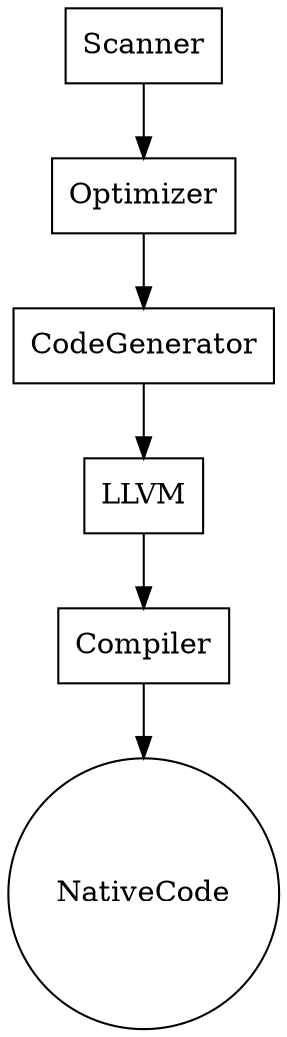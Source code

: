 digraph G{
	node [shape=box];

	Scanner->Optimizer;
	Optimizer->CodeGenerator;
	CodeGenerator->LLVM;
	LLVM->Compiler;
	Compiler->NativeCode;

	NativeCode [shape=circle];
}
